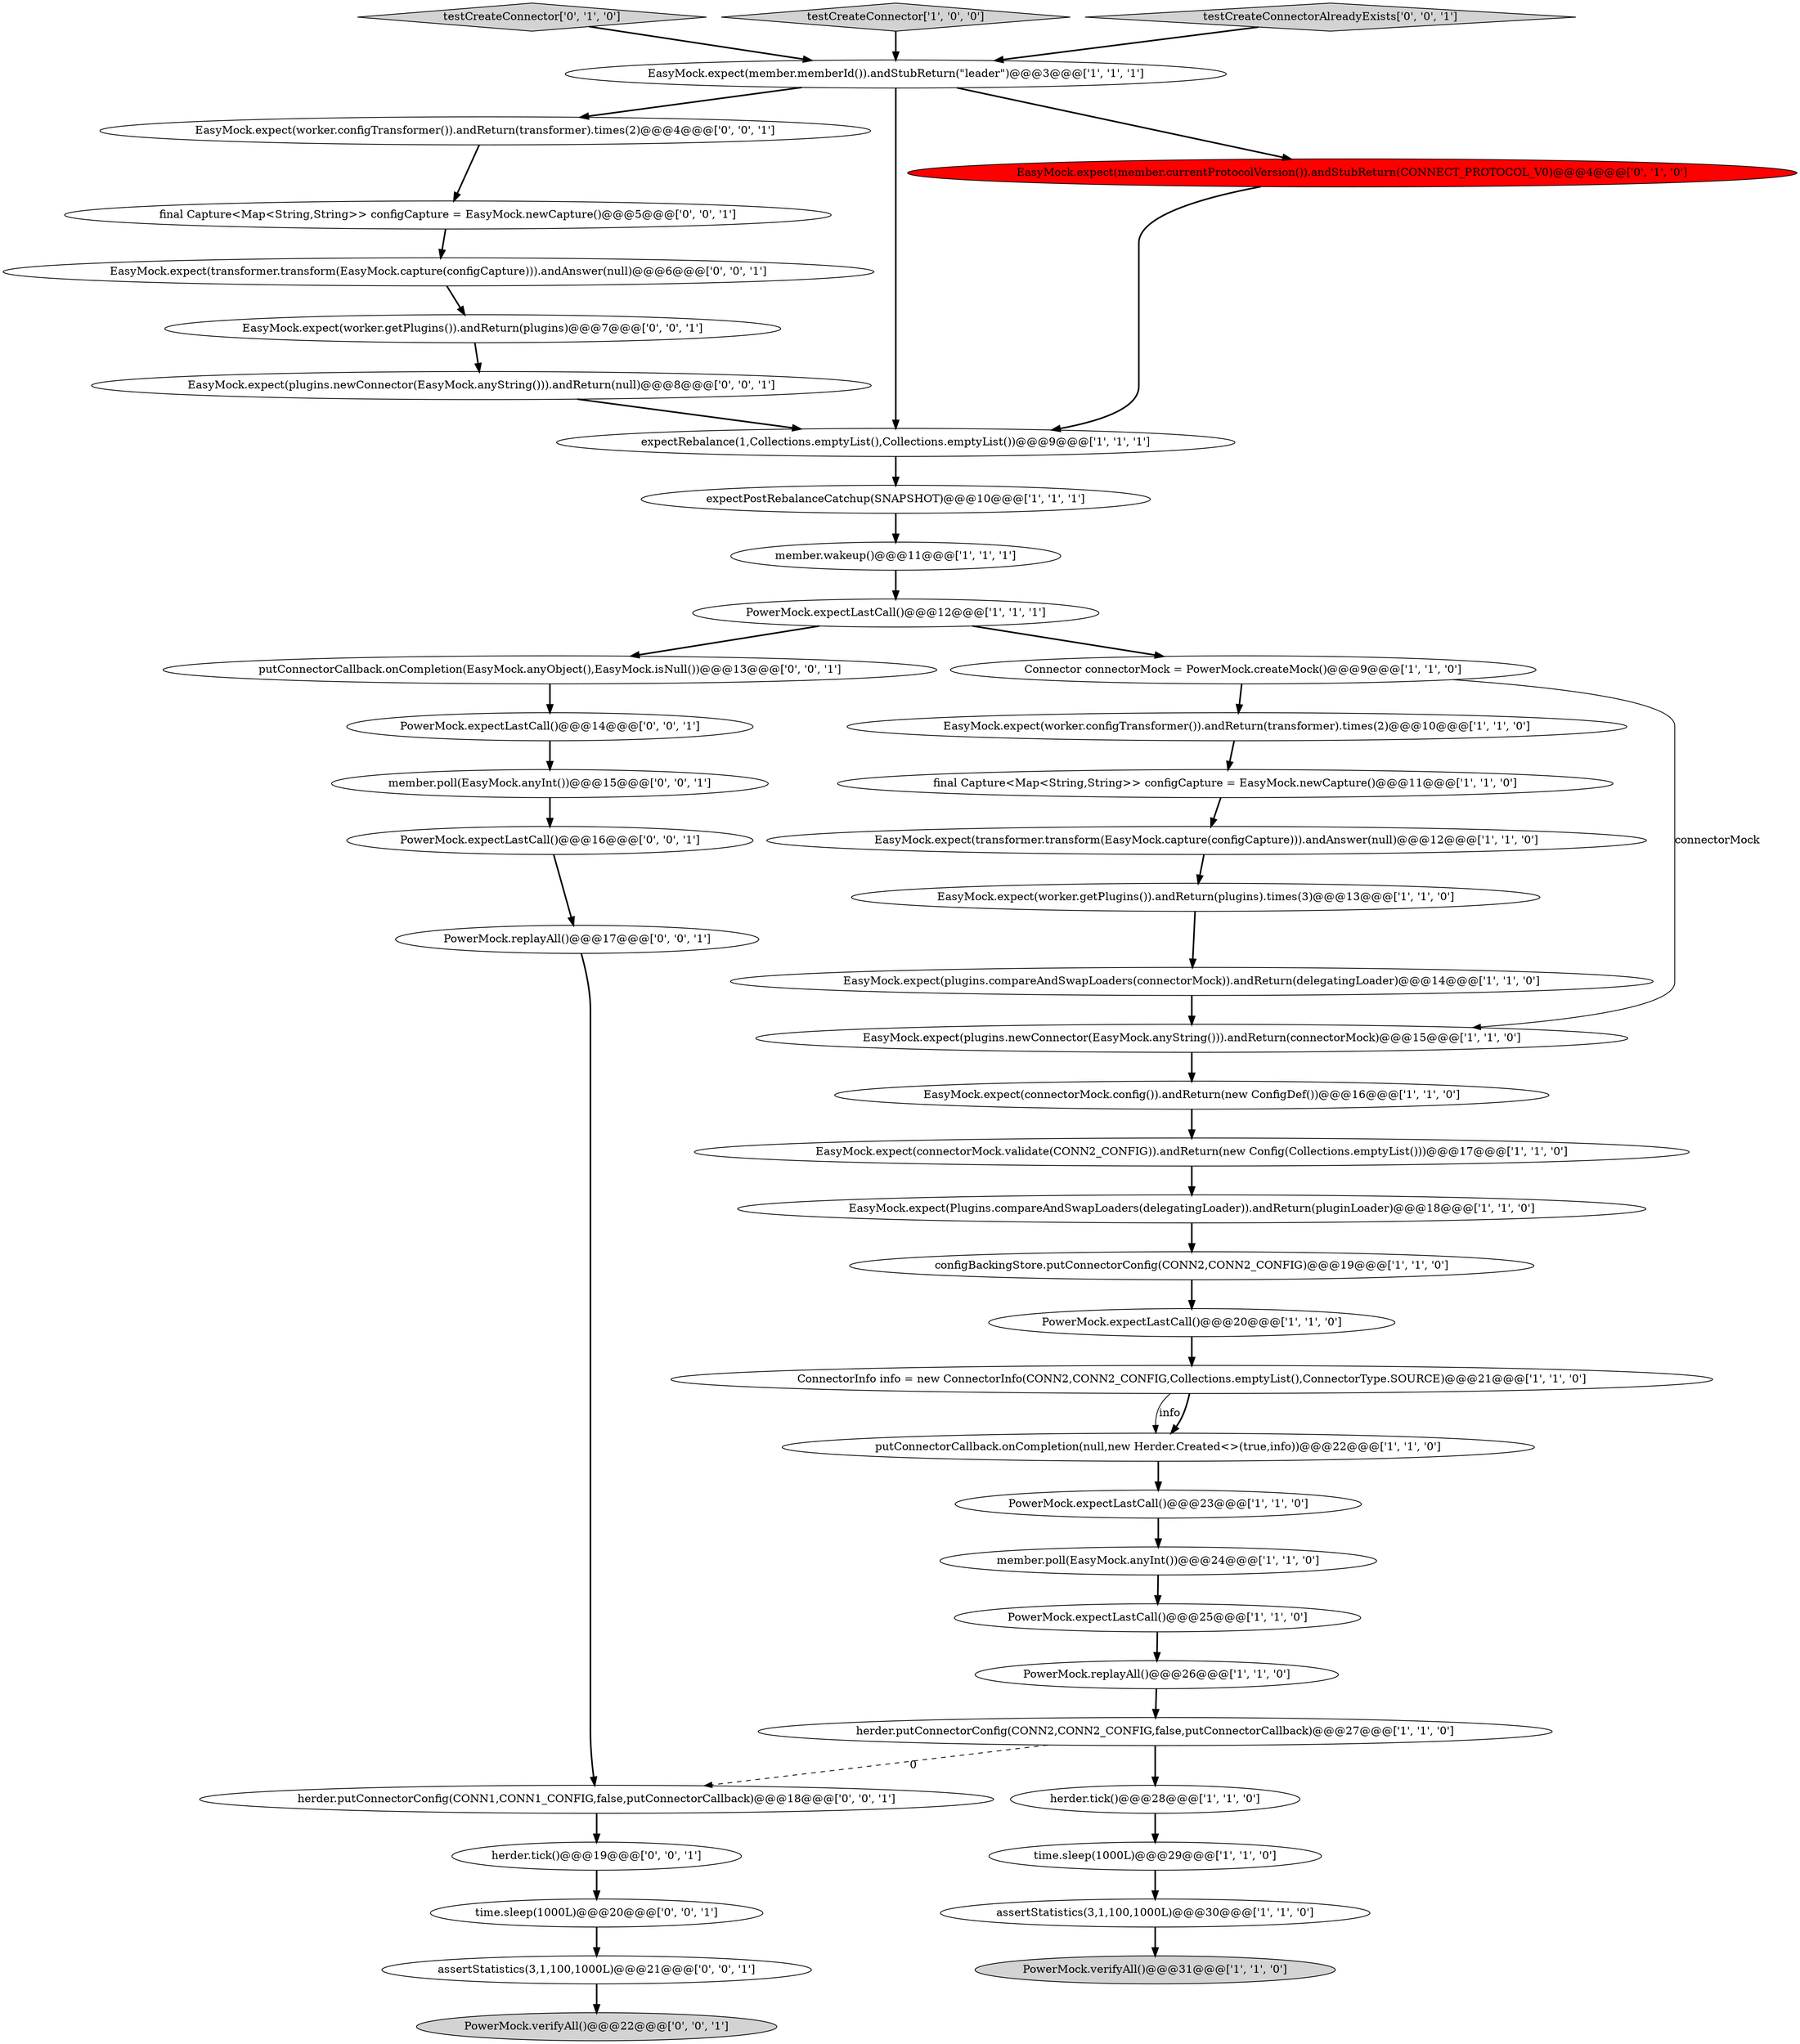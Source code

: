 digraph {
23 [style = filled, label = "herder.putConnectorConfig(CONN2,CONN2_CONFIG,false,putConnectorCallback)@@@27@@@['1', '1', '0']", fillcolor = white, shape = ellipse image = "AAA0AAABBB1BBB"];
3 [style = filled, label = "EasyMock.expect(plugins.compareAndSwapLoaders(connectorMock)).andReturn(delegatingLoader)@@@14@@@['1', '1', '0']", fillcolor = white, shape = ellipse image = "AAA0AAABBB1BBB"];
0 [style = filled, label = "member.wakeup()@@@11@@@['1', '1', '1']", fillcolor = white, shape = ellipse image = "AAA0AAABBB1BBB"];
17 [style = filled, label = "PowerMock.expectLastCall()@@@25@@@['1', '1', '0']", fillcolor = white, shape = ellipse image = "AAA0AAABBB1BBB"];
6 [style = filled, label = "EasyMock.expect(worker.getPlugins()).andReturn(plugins).times(3)@@@13@@@['1', '1', '0']", fillcolor = white, shape = ellipse image = "AAA0AAABBB1BBB"];
30 [style = filled, label = "testCreateConnector['0', '1', '0']", fillcolor = lightgray, shape = diamond image = "AAA0AAABBB2BBB"];
42 [style = filled, label = "EasyMock.expect(worker.configTransformer()).andReturn(transformer).times(2)@@@4@@@['0', '0', '1']", fillcolor = white, shape = ellipse image = "AAA0AAABBB3BBB"];
32 [style = filled, label = "PowerMock.replayAll()@@@17@@@['0', '0', '1']", fillcolor = white, shape = ellipse image = "AAA0AAABBB3BBB"];
9 [style = filled, label = "final Capture<Map<String,String>> configCapture = EasyMock.newCapture()@@@11@@@['1', '1', '0']", fillcolor = white, shape = ellipse image = "AAA0AAABBB1BBB"];
34 [style = filled, label = "assertStatistics(3,1,100,1000L)@@@21@@@['0', '0', '1']", fillcolor = white, shape = ellipse image = "AAA0AAABBB3BBB"];
16 [style = filled, label = "EasyMock.expect(worker.configTransformer()).andReturn(transformer).times(2)@@@10@@@['1', '1', '0']", fillcolor = white, shape = ellipse image = "AAA0AAABBB1BBB"];
2 [style = filled, label = "PowerMock.expectLastCall()@@@23@@@['1', '1', '0']", fillcolor = white, shape = ellipse image = "AAA0AAABBB1BBB"];
8 [style = filled, label = "ConnectorInfo info = new ConnectorInfo(CONN2,CONN2_CONFIG,Collections.emptyList(),ConnectorType.SOURCE)@@@21@@@['1', '1', '0']", fillcolor = white, shape = ellipse image = "AAA0AAABBB1BBB"];
1 [style = filled, label = "EasyMock.expect(connectorMock.validate(CONN2_CONFIG)).andReturn(new Config(Collections.emptyList()))@@@17@@@['1', '1', '0']", fillcolor = white, shape = ellipse image = "AAA0AAABBB1BBB"];
43 [style = filled, label = "herder.putConnectorConfig(CONN1,CONN1_CONFIG,false,putConnectorCallback)@@@18@@@['0', '0', '1']", fillcolor = white, shape = ellipse image = "AAA0AAABBB3BBB"];
26 [style = filled, label = "expectRebalance(1,Collections.emptyList(),Collections.emptyList())@@@9@@@['1', '1', '1']", fillcolor = white, shape = ellipse image = "AAA0AAABBB1BBB"];
29 [style = filled, label = "EasyMock.expect(member.currentProtocolVersion()).andStubReturn(CONNECT_PROTOCOL_V0)@@@4@@@['0', '1', '0']", fillcolor = red, shape = ellipse image = "AAA1AAABBB2BBB"];
37 [style = filled, label = "PowerMock.expectLastCall()@@@16@@@['0', '0', '1']", fillcolor = white, shape = ellipse image = "AAA0AAABBB3BBB"];
33 [style = filled, label = "PowerMock.verifyAll()@@@22@@@['0', '0', '1']", fillcolor = lightgray, shape = ellipse image = "AAA0AAABBB3BBB"];
20 [style = filled, label = "assertStatistics(3,1,100,1000L)@@@30@@@['1', '1', '0']", fillcolor = white, shape = ellipse image = "AAA0AAABBB1BBB"];
40 [style = filled, label = "putConnectorCallback.onCompletion(EasyMock.anyObject(),EasyMock.isNull())@@@13@@@['0', '0', '1']", fillcolor = white, shape = ellipse image = "AAA0AAABBB3BBB"];
44 [style = filled, label = "EasyMock.expect(worker.getPlugins()).andReturn(plugins)@@@7@@@['0', '0', '1']", fillcolor = white, shape = ellipse image = "AAA0AAABBB3BBB"];
45 [style = filled, label = "final Capture<Map<String,String>> configCapture = EasyMock.newCapture()@@@5@@@['0', '0', '1']", fillcolor = white, shape = ellipse image = "AAA0AAABBB3BBB"];
46 [style = filled, label = "PowerMock.expectLastCall()@@@14@@@['0', '0', '1']", fillcolor = white, shape = ellipse image = "AAA0AAABBB3BBB"];
7 [style = filled, label = "EasyMock.expect(Plugins.compareAndSwapLoaders(delegatingLoader)).andReturn(pluginLoader)@@@18@@@['1', '1', '0']", fillcolor = white, shape = ellipse image = "AAA0AAABBB1BBB"];
18 [style = filled, label = "member.poll(EasyMock.anyInt())@@@24@@@['1', '1', '0']", fillcolor = white, shape = ellipse image = "AAA0AAABBB1BBB"];
14 [style = filled, label = "EasyMock.expect(connectorMock.config()).andReturn(new ConfigDef())@@@16@@@['1', '1', '0']", fillcolor = white, shape = ellipse image = "AAA0AAABBB1BBB"];
10 [style = filled, label = "testCreateConnector['1', '0', '0']", fillcolor = lightgray, shape = diamond image = "AAA0AAABBB1BBB"];
13 [style = filled, label = "PowerMock.replayAll()@@@26@@@['1', '1', '0']", fillcolor = white, shape = ellipse image = "AAA0AAABBB1BBB"];
4 [style = filled, label = "PowerMock.expectLastCall()@@@20@@@['1', '1', '0']", fillcolor = white, shape = ellipse image = "AAA0AAABBB1BBB"];
41 [style = filled, label = "testCreateConnectorAlreadyExists['0', '0', '1']", fillcolor = lightgray, shape = diamond image = "AAA0AAABBB3BBB"];
19 [style = filled, label = "EasyMock.expect(plugins.newConnector(EasyMock.anyString())).andReturn(connectorMock)@@@15@@@['1', '1', '0']", fillcolor = white, shape = ellipse image = "AAA0AAABBB1BBB"];
28 [style = filled, label = "PowerMock.verifyAll()@@@31@@@['1', '1', '0']", fillcolor = lightgray, shape = ellipse image = "AAA0AAABBB1BBB"];
5 [style = filled, label = "PowerMock.expectLastCall()@@@12@@@['1', '1', '1']", fillcolor = white, shape = ellipse image = "AAA0AAABBB1BBB"];
24 [style = filled, label = "EasyMock.expect(transformer.transform(EasyMock.capture(configCapture))).andAnswer(null)@@@12@@@['1', '1', '0']", fillcolor = white, shape = ellipse image = "AAA0AAABBB1BBB"];
12 [style = filled, label = "herder.tick()@@@28@@@['1', '1', '0']", fillcolor = white, shape = ellipse image = "AAA0AAABBB1BBB"];
15 [style = filled, label = "expectPostRebalanceCatchup(SNAPSHOT)@@@10@@@['1', '1', '1']", fillcolor = white, shape = ellipse image = "AAA0AAABBB1BBB"];
35 [style = filled, label = "herder.tick()@@@19@@@['0', '0', '1']", fillcolor = white, shape = ellipse image = "AAA0AAABBB3BBB"];
36 [style = filled, label = "member.poll(EasyMock.anyInt())@@@15@@@['0', '0', '1']", fillcolor = white, shape = ellipse image = "AAA0AAABBB3BBB"];
25 [style = filled, label = "EasyMock.expect(member.memberId()).andStubReturn(\"leader\")@@@3@@@['1', '1', '1']", fillcolor = white, shape = ellipse image = "AAA0AAABBB1BBB"];
31 [style = filled, label = "EasyMock.expect(plugins.newConnector(EasyMock.anyString())).andReturn(null)@@@8@@@['0', '0', '1']", fillcolor = white, shape = ellipse image = "AAA0AAABBB3BBB"];
21 [style = filled, label = "time.sleep(1000L)@@@29@@@['1', '1', '0']", fillcolor = white, shape = ellipse image = "AAA0AAABBB1BBB"];
11 [style = filled, label = "configBackingStore.putConnectorConfig(CONN2,CONN2_CONFIG)@@@19@@@['1', '1', '0']", fillcolor = white, shape = ellipse image = "AAA0AAABBB1BBB"];
22 [style = filled, label = "putConnectorCallback.onCompletion(null,new Herder.Created<>(true,info))@@@22@@@['1', '1', '0']", fillcolor = white, shape = ellipse image = "AAA0AAABBB1BBB"];
38 [style = filled, label = "time.sleep(1000L)@@@20@@@['0', '0', '1']", fillcolor = white, shape = ellipse image = "AAA0AAABBB3BBB"];
27 [style = filled, label = "Connector connectorMock = PowerMock.createMock()@@@9@@@['1', '1', '0']", fillcolor = white, shape = ellipse image = "AAA0AAABBB1BBB"];
39 [style = filled, label = "EasyMock.expect(transformer.transform(EasyMock.capture(configCapture))).andAnswer(null)@@@6@@@['0', '0', '1']", fillcolor = white, shape = ellipse image = "AAA0AAABBB3BBB"];
6->3 [style = bold, label=""];
7->11 [style = bold, label=""];
22->2 [style = bold, label=""];
39->44 [style = bold, label=""];
8->22 [style = solid, label="info"];
42->45 [style = bold, label=""];
12->21 [style = bold, label=""];
11->4 [style = bold, label=""];
20->28 [style = bold, label=""];
34->33 [style = bold, label=""];
18->17 [style = bold, label=""];
2->18 [style = bold, label=""];
30->25 [style = bold, label=""];
46->36 [style = bold, label=""];
25->29 [style = bold, label=""];
27->16 [style = bold, label=""];
32->43 [style = bold, label=""];
1->7 [style = bold, label=""];
14->1 [style = bold, label=""];
8->22 [style = bold, label=""];
29->26 [style = bold, label=""];
40->46 [style = bold, label=""];
23->43 [style = dashed, label="0"];
27->19 [style = solid, label="connectorMock"];
31->26 [style = bold, label=""];
21->20 [style = bold, label=""];
19->14 [style = bold, label=""];
3->19 [style = bold, label=""];
10->25 [style = bold, label=""];
43->35 [style = bold, label=""];
15->0 [style = bold, label=""];
25->26 [style = bold, label=""];
26->15 [style = bold, label=""];
38->34 [style = bold, label=""];
13->23 [style = bold, label=""];
44->31 [style = bold, label=""];
37->32 [style = bold, label=""];
25->42 [style = bold, label=""];
4->8 [style = bold, label=""];
23->12 [style = bold, label=""];
17->13 [style = bold, label=""];
36->37 [style = bold, label=""];
5->27 [style = bold, label=""];
35->38 [style = bold, label=""];
41->25 [style = bold, label=""];
5->40 [style = bold, label=""];
24->6 [style = bold, label=""];
9->24 [style = bold, label=""];
16->9 [style = bold, label=""];
45->39 [style = bold, label=""];
0->5 [style = bold, label=""];
}

